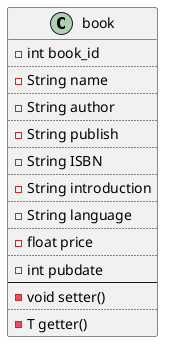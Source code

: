 @startuml

class book{
    -int book_id
    ..
    -String name
    ..
    -String author
    ..
    -String publish
    ..
    -String ISBN
    ..
    -String introduction
    ..
    -String language
    ..
    -float price
    ..
    -int pubdate
    --
    -void setter()
    ..
    -T getter()
}

@enduml